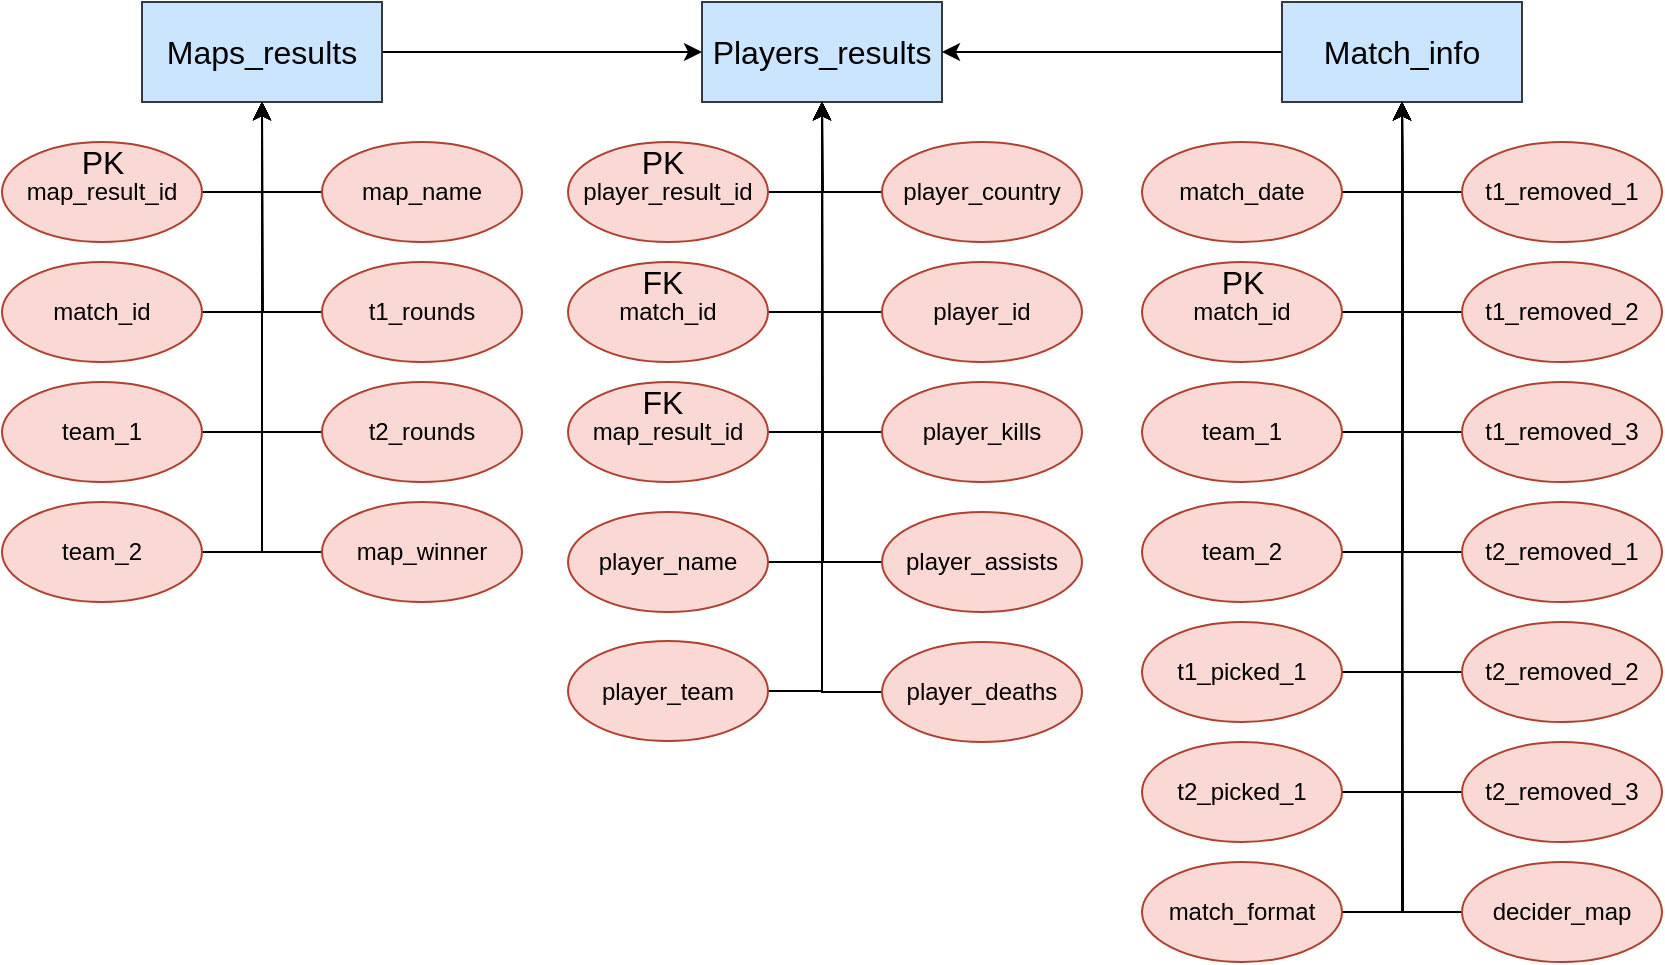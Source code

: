 <mxfile version="13.7.8" type="device"><diagram id="dcAf_rjpTT_FNK7BFL4l" name="Page-1"><mxGraphModel dx="938" dy="553" grid="1" gridSize="10" guides="1" tooltips="1" connect="1" arrows="1" fold="1" page="1" pageScale="1" pageWidth="827" pageHeight="1169" math="0" shadow="0"><root><mxCell id="0"/><mxCell id="1" parent="0"/><mxCell id="qVkLbbMe_IULpPskdd5E-1" value="&lt;font style=&quot;font-size: 16px&quot;&gt;Players_results&lt;/font&gt;" style="rounded=0;whiteSpace=wrap;html=1;fillColor=#cce5ff;strokeColor=#36393d;" vertex="1" parent="1"><mxGeometry x="430" y="280" width="120" height="50" as="geometry"/></mxCell><mxCell id="qVkLbbMe_IULpPskdd5E-15" style="edgeStyle=orthogonalEdgeStyle;rounded=0;orthogonalLoop=1;jettySize=auto;html=1;exitX=1;exitY=0.5;exitDx=0;exitDy=0;" edge="1" parent="1" source="qVkLbbMe_IULpPskdd5E-2"><mxGeometry relative="1" as="geometry"><mxPoint x="490" y="330" as="targetPoint"/></mxGeometry></mxCell><mxCell id="qVkLbbMe_IULpPskdd5E-2" value="player_result_id" style="ellipse;whiteSpace=wrap;html=1;fillColor=#fad9d5;strokeColor=#ae4132;" vertex="1" parent="1"><mxGeometry x="363" y="350" width="100" height="50" as="geometry"/></mxCell><mxCell id="qVkLbbMe_IULpPskdd5E-16" style="edgeStyle=orthogonalEdgeStyle;rounded=0;orthogonalLoop=1;jettySize=auto;html=1;exitX=1;exitY=0.5;exitDx=0;exitDy=0;entryX=0.5;entryY=1;entryDx=0;entryDy=0;" edge="1" parent="1" source="qVkLbbMe_IULpPskdd5E-3" target="qVkLbbMe_IULpPskdd5E-1"><mxGeometry relative="1" as="geometry"/></mxCell><mxCell id="qVkLbbMe_IULpPskdd5E-3" value="match_id" style="ellipse;whiteSpace=wrap;html=1;fillColor=#fad9d5;strokeColor=#ae4132;" vertex="1" parent="1"><mxGeometry x="363" y="410" width="100" height="50" as="geometry"/></mxCell><mxCell id="qVkLbbMe_IULpPskdd5E-17" style="edgeStyle=orthogonalEdgeStyle;rounded=0;orthogonalLoop=1;jettySize=auto;html=1;exitX=1;exitY=0.5;exitDx=0;exitDy=0;" edge="1" parent="1" source="qVkLbbMe_IULpPskdd5E-4"><mxGeometry relative="1" as="geometry"><mxPoint x="490" y="330" as="targetPoint"/></mxGeometry></mxCell><mxCell id="qVkLbbMe_IULpPskdd5E-4" value="player_name" style="ellipse;whiteSpace=wrap;html=1;fillColor=#fad9d5;strokeColor=#ae4132;" vertex="1" parent="1"><mxGeometry x="363" y="535" width="100" height="50" as="geometry"/></mxCell><mxCell id="qVkLbbMe_IULpPskdd5E-18" style="edgeStyle=orthogonalEdgeStyle;rounded=0;orthogonalLoop=1;jettySize=auto;html=1;exitX=1;exitY=0.5;exitDx=0;exitDy=0;entryX=0.5;entryY=1;entryDx=0;entryDy=0;" edge="1" parent="1" source="qVkLbbMe_IULpPskdd5E-5" target="qVkLbbMe_IULpPskdd5E-1"><mxGeometry relative="1" as="geometry"/></mxCell><mxCell id="qVkLbbMe_IULpPskdd5E-5" value="player_team" style="ellipse;whiteSpace=wrap;html=1;fillColor=#fad9d5;strokeColor=#ae4132;" vertex="1" parent="1"><mxGeometry x="363" y="599.5" width="100" height="50" as="geometry"/></mxCell><mxCell id="qVkLbbMe_IULpPskdd5E-13" style="edgeStyle=orthogonalEdgeStyle;rounded=0;orthogonalLoop=1;jettySize=auto;html=1;exitX=0;exitY=0.5;exitDx=0;exitDy=0;entryX=0.5;entryY=1;entryDx=0;entryDy=0;" edge="1" parent="1" source="qVkLbbMe_IULpPskdd5E-6" target="qVkLbbMe_IULpPskdd5E-1"><mxGeometry relative="1" as="geometry"/></mxCell><mxCell id="qVkLbbMe_IULpPskdd5E-6" value="player_country" style="ellipse;whiteSpace=wrap;html=1;fillColor=#fad9d5;strokeColor=#ae4132;" vertex="1" parent="1"><mxGeometry x="520" y="350" width="100" height="50" as="geometry"/></mxCell><mxCell id="qVkLbbMe_IULpPskdd5E-12" style="edgeStyle=orthogonalEdgeStyle;rounded=0;orthogonalLoop=1;jettySize=auto;html=1;exitX=0;exitY=0.5;exitDx=0;exitDy=0;entryX=0.5;entryY=1;entryDx=0;entryDy=0;" edge="1" parent="1" source="qVkLbbMe_IULpPskdd5E-7" target="qVkLbbMe_IULpPskdd5E-1"><mxGeometry relative="1" as="geometry"/></mxCell><mxCell id="qVkLbbMe_IULpPskdd5E-7" value="player_id" style="ellipse;whiteSpace=wrap;html=1;fillColor=#fad9d5;strokeColor=#ae4132;" vertex="1" parent="1"><mxGeometry x="520" y="410" width="100" height="50" as="geometry"/></mxCell><mxCell id="qVkLbbMe_IULpPskdd5E-14" style="edgeStyle=orthogonalEdgeStyle;rounded=0;orthogonalLoop=1;jettySize=auto;html=1;exitX=0;exitY=0.5;exitDx=0;exitDy=0;entryX=0.5;entryY=1;entryDx=0;entryDy=0;" edge="1" parent="1" source="qVkLbbMe_IULpPskdd5E-8" target="qVkLbbMe_IULpPskdd5E-1"><mxGeometry relative="1" as="geometry"/></mxCell><mxCell id="qVkLbbMe_IULpPskdd5E-8" value="player_kills" style="ellipse;whiteSpace=wrap;html=1;fillColor=#fad9d5;strokeColor=#ae4132;" vertex="1" parent="1"><mxGeometry x="520" y="470" width="100" height="50" as="geometry"/></mxCell><mxCell id="qVkLbbMe_IULpPskdd5E-19" style="edgeStyle=orthogonalEdgeStyle;rounded=0;orthogonalLoop=1;jettySize=auto;html=1;exitX=0;exitY=0.5;exitDx=0;exitDy=0;" edge="1" parent="1" source="qVkLbbMe_IULpPskdd5E-9"><mxGeometry relative="1" as="geometry"><mxPoint x="490" y="330" as="targetPoint"/></mxGeometry></mxCell><mxCell id="qVkLbbMe_IULpPskdd5E-9" value="player_assists" style="ellipse;whiteSpace=wrap;html=1;fillColor=#fad9d5;strokeColor=#ae4132;" vertex="1" parent="1"><mxGeometry x="520" y="535" width="100" height="50" as="geometry"/></mxCell><mxCell id="qVkLbbMe_IULpPskdd5E-20" style="edgeStyle=orthogonalEdgeStyle;rounded=0;orthogonalLoop=1;jettySize=auto;html=1;exitX=0;exitY=0.5;exitDx=0;exitDy=0;entryX=0.5;entryY=1;entryDx=0;entryDy=0;" edge="1" parent="1" source="qVkLbbMe_IULpPskdd5E-10" target="qVkLbbMe_IULpPskdd5E-1"><mxGeometry relative="1" as="geometry"/></mxCell><mxCell id="qVkLbbMe_IULpPskdd5E-10" value="player_deaths" style="ellipse;whiteSpace=wrap;html=1;fillColor=#fad9d5;strokeColor=#ae4132;" vertex="1" parent="1"><mxGeometry x="520" y="600" width="100" height="50" as="geometry"/></mxCell><mxCell id="qVkLbbMe_IULpPskdd5E-98" style="edgeStyle=orthogonalEdgeStyle;rounded=0;orthogonalLoop=1;jettySize=auto;html=1;exitX=1;exitY=0.5;exitDx=0;exitDy=0;entryX=0;entryY=0.5;entryDx=0;entryDy=0;fontSize=16;" edge="1" parent="1" source="qVkLbbMe_IULpPskdd5E-21" target="qVkLbbMe_IULpPskdd5E-1"><mxGeometry relative="1" as="geometry"/></mxCell><mxCell id="qVkLbbMe_IULpPskdd5E-21" value="&lt;font style=&quot;font-size: 16px&quot;&gt;Maps_results&lt;/font&gt;" style="rounded=0;whiteSpace=wrap;html=1;fillColor=#cce5ff;strokeColor=#36393d;" vertex="1" parent="1"><mxGeometry x="150" y="280" width="120" height="50" as="geometry"/></mxCell><mxCell id="qVkLbbMe_IULpPskdd5E-31" style="edgeStyle=orthogonalEdgeStyle;rounded=0;orthogonalLoop=1;jettySize=auto;html=1;exitX=1;exitY=0.5;exitDx=0;exitDy=0;entryX=0.5;entryY=1;entryDx=0;entryDy=0;" edge="1" parent="1" source="qVkLbbMe_IULpPskdd5E-22" target="qVkLbbMe_IULpPskdd5E-21"><mxGeometry relative="1" as="geometry"/></mxCell><mxCell id="qVkLbbMe_IULpPskdd5E-22" value="map_result_id" style="ellipse;whiteSpace=wrap;html=1;fillColor=#fad9d5;strokeColor=#ae4132;" vertex="1" parent="1"><mxGeometry x="80" y="350" width="100" height="50" as="geometry"/></mxCell><mxCell id="qVkLbbMe_IULpPskdd5E-32" style="edgeStyle=orthogonalEdgeStyle;rounded=0;orthogonalLoop=1;jettySize=auto;html=1;exitX=1;exitY=0.5;exitDx=0;exitDy=0;entryX=0.5;entryY=1;entryDx=0;entryDy=0;" edge="1" parent="1" source="qVkLbbMe_IULpPskdd5E-23" target="qVkLbbMe_IULpPskdd5E-21"><mxGeometry relative="1" as="geometry"/></mxCell><mxCell id="qVkLbbMe_IULpPskdd5E-23" value="match_id" style="ellipse;whiteSpace=wrap;html=1;fillColor=#fad9d5;strokeColor=#ae4132;" vertex="1" parent="1"><mxGeometry x="80" y="410" width="100" height="50" as="geometry"/></mxCell><mxCell id="qVkLbbMe_IULpPskdd5E-34" style="edgeStyle=orthogonalEdgeStyle;rounded=0;orthogonalLoop=1;jettySize=auto;html=1;exitX=1;exitY=0.5;exitDx=0;exitDy=0;entryX=0.5;entryY=1;entryDx=0;entryDy=0;" edge="1" parent="1" source="qVkLbbMe_IULpPskdd5E-24" target="qVkLbbMe_IULpPskdd5E-21"><mxGeometry relative="1" as="geometry"/></mxCell><mxCell id="qVkLbbMe_IULpPskdd5E-24" value="team_1" style="ellipse;whiteSpace=wrap;html=1;fillColor=#fad9d5;strokeColor=#ae4132;" vertex="1" parent="1"><mxGeometry x="80" y="470" width="100" height="50" as="geometry"/></mxCell><mxCell id="qVkLbbMe_IULpPskdd5E-36" style="edgeStyle=orthogonalEdgeStyle;rounded=0;orthogonalLoop=1;jettySize=auto;html=1;exitX=1;exitY=0.5;exitDx=0;exitDy=0;entryX=0.5;entryY=1;entryDx=0;entryDy=0;" edge="1" parent="1" source="qVkLbbMe_IULpPskdd5E-25" target="qVkLbbMe_IULpPskdd5E-21"><mxGeometry relative="1" as="geometry"/></mxCell><mxCell id="qVkLbbMe_IULpPskdd5E-25" value="team_2" style="ellipse;whiteSpace=wrap;html=1;fillColor=#fad9d5;strokeColor=#ae4132;" vertex="1" parent="1"><mxGeometry x="80" y="530" width="100" height="50" as="geometry"/></mxCell><mxCell id="qVkLbbMe_IULpPskdd5E-30" style="edgeStyle=orthogonalEdgeStyle;rounded=0;orthogonalLoop=1;jettySize=auto;html=1;exitX=0;exitY=0.5;exitDx=0;exitDy=0;entryX=0.5;entryY=1;entryDx=0;entryDy=0;" edge="1" parent="1" source="qVkLbbMe_IULpPskdd5E-26" target="qVkLbbMe_IULpPskdd5E-21"><mxGeometry relative="1" as="geometry"/></mxCell><mxCell id="qVkLbbMe_IULpPskdd5E-26" value="map_name" style="ellipse;whiteSpace=wrap;html=1;fillColor=#fad9d5;strokeColor=#ae4132;" vertex="1" parent="1"><mxGeometry x="240" y="350" width="100" height="50" as="geometry"/></mxCell><mxCell id="qVkLbbMe_IULpPskdd5E-33" style="edgeStyle=orthogonalEdgeStyle;rounded=0;orthogonalLoop=1;jettySize=auto;html=1;exitX=0;exitY=0.5;exitDx=0;exitDy=0;" edge="1" parent="1" source="qVkLbbMe_IULpPskdd5E-27"><mxGeometry relative="1" as="geometry"><mxPoint x="210" y="330" as="targetPoint"/></mxGeometry></mxCell><mxCell id="qVkLbbMe_IULpPskdd5E-27" value="t1_rounds" style="ellipse;whiteSpace=wrap;html=1;fillColor=#fad9d5;strokeColor=#ae4132;" vertex="1" parent="1"><mxGeometry x="240" y="410" width="100" height="50" as="geometry"/></mxCell><mxCell id="qVkLbbMe_IULpPskdd5E-35" style="edgeStyle=orthogonalEdgeStyle;rounded=0;orthogonalLoop=1;jettySize=auto;html=1;exitX=0;exitY=0.5;exitDx=0;exitDy=0;entryX=0.5;entryY=1;entryDx=0;entryDy=0;" edge="1" parent="1" source="qVkLbbMe_IULpPskdd5E-28" target="qVkLbbMe_IULpPskdd5E-21"><mxGeometry relative="1" as="geometry"/></mxCell><mxCell id="qVkLbbMe_IULpPskdd5E-28" value="t2_rounds" style="ellipse;whiteSpace=wrap;html=1;fillColor=#fad9d5;strokeColor=#ae4132;" vertex="1" parent="1"><mxGeometry x="240" y="470" width="100" height="50" as="geometry"/></mxCell><mxCell id="qVkLbbMe_IULpPskdd5E-37" style="edgeStyle=orthogonalEdgeStyle;rounded=0;orthogonalLoop=1;jettySize=auto;html=1;exitX=0;exitY=0.5;exitDx=0;exitDy=0;entryX=0.5;entryY=1;entryDx=0;entryDy=0;" edge="1" parent="1" source="qVkLbbMe_IULpPskdd5E-29" target="qVkLbbMe_IULpPskdd5E-21"><mxGeometry relative="1" as="geometry"/></mxCell><mxCell id="qVkLbbMe_IULpPskdd5E-29" value="map_winner" style="ellipse;whiteSpace=wrap;html=1;fillColor=#fad9d5;strokeColor=#ae4132;" vertex="1" parent="1"><mxGeometry x="240" y="530" width="100" height="50" as="geometry"/></mxCell><mxCell id="qVkLbbMe_IULpPskdd5E-99" style="edgeStyle=orthogonalEdgeStyle;rounded=0;orthogonalLoop=1;jettySize=auto;html=1;exitX=0;exitY=0.5;exitDx=0;exitDy=0;entryX=1;entryY=0.5;entryDx=0;entryDy=0;fontSize=16;" edge="1" parent="1" source="qVkLbbMe_IULpPskdd5E-38" target="qVkLbbMe_IULpPskdd5E-1"><mxGeometry relative="1" as="geometry"/></mxCell><mxCell id="qVkLbbMe_IULpPskdd5E-38" value="&lt;font style=&quot;font-size: 16px&quot;&gt;Match_info&lt;/font&gt;" style="rounded=0;whiteSpace=wrap;html=1;fillColor=#cce5ff;strokeColor=#36393d;" vertex="1" parent="1"><mxGeometry x="720" y="280" width="120" height="50" as="geometry"/></mxCell><mxCell id="qVkLbbMe_IULpPskdd5E-64" style="edgeStyle=orthogonalEdgeStyle;rounded=0;orthogonalLoop=1;jettySize=auto;html=1;exitX=1;exitY=0.5;exitDx=0;exitDy=0;entryX=0.5;entryY=1;entryDx=0;entryDy=0;" edge="1" parent="1" source="qVkLbbMe_IULpPskdd5E-39" target="qVkLbbMe_IULpPskdd5E-38"><mxGeometry relative="1" as="geometry"/></mxCell><mxCell id="qVkLbbMe_IULpPskdd5E-39" value="match_date" style="ellipse;whiteSpace=wrap;html=1;fillColor=#fad9d5;strokeColor=#ae4132;" vertex="1" parent="1"><mxGeometry x="650" y="350" width="100" height="50" as="geometry"/></mxCell><mxCell id="qVkLbbMe_IULpPskdd5E-63" style="edgeStyle=orthogonalEdgeStyle;rounded=0;orthogonalLoop=1;jettySize=auto;html=1;exitX=1;exitY=0.5;exitDx=0;exitDy=0;entryX=0.5;entryY=1;entryDx=0;entryDy=0;" edge="1" parent="1" source="qVkLbbMe_IULpPskdd5E-40" target="qVkLbbMe_IULpPskdd5E-38"><mxGeometry relative="1" as="geometry"/></mxCell><mxCell id="qVkLbbMe_IULpPskdd5E-40" value="match_id" style="ellipse;whiteSpace=wrap;html=1;fillColor=#fad9d5;strokeColor=#ae4132;" vertex="1" parent="1"><mxGeometry x="650" y="410" width="100" height="50" as="geometry"/></mxCell><mxCell id="qVkLbbMe_IULpPskdd5E-62" style="edgeStyle=orthogonalEdgeStyle;rounded=0;orthogonalLoop=1;jettySize=auto;html=1;exitX=1;exitY=0.5;exitDx=0;exitDy=0;" edge="1" parent="1" source="qVkLbbMe_IULpPskdd5E-41"><mxGeometry relative="1" as="geometry"><mxPoint x="780" y="330" as="targetPoint"/></mxGeometry></mxCell><mxCell id="qVkLbbMe_IULpPskdd5E-41" value="team_1" style="ellipse;whiteSpace=wrap;html=1;fillColor=#fad9d5;strokeColor=#ae4132;" vertex="1" parent="1"><mxGeometry x="650" y="470" width="100" height="50" as="geometry"/></mxCell><mxCell id="qVkLbbMe_IULpPskdd5E-61" style="edgeStyle=orthogonalEdgeStyle;rounded=0;orthogonalLoop=1;jettySize=auto;html=1;exitX=1;exitY=0.5;exitDx=0;exitDy=0;entryX=0.5;entryY=1;entryDx=0;entryDy=0;" edge="1" parent="1" source="qVkLbbMe_IULpPskdd5E-42" target="qVkLbbMe_IULpPskdd5E-38"><mxGeometry relative="1" as="geometry"/></mxCell><mxCell id="qVkLbbMe_IULpPskdd5E-42" value="team_2" style="ellipse;whiteSpace=wrap;html=1;fillColor=#fad9d5;strokeColor=#ae4132;" vertex="1" parent="1"><mxGeometry x="650" y="530" width="100" height="50" as="geometry"/></mxCell><mxCell id="qVkLbbMe_IULpPskdd5E-57" style="edgeStyle=orthogonalEdgeStyle;rounded=0;orthogonalLoop=1;jettySize=auto;html=1;exitX=0;exitY=0.5;exitDx=0;exitDy=0;" edge="1" parent="1" source="qVkLbbMe_IULpPskdd5E-43"><mxGeometry relative="1" as="geometry"><mxPoint x="780" y="330" as="targetPoint"/></mxGeometry></mxCell><mxCell id="qVkLbbMe_IULpPskdd5E-43" value="t1_removed_1" style="ellipse;whiteSpace=wrap;html=1;fillColor=#fad9d5;strokeColor=#ae4132;" vertex="1" parent="1"><mxGeometry x="810" y="350" width="100" height="50" as="geometry"/></mxCell><mxCell id="qVkLbbMe_IULpPskdd5E-56" style="edgeStyle=orthogonalEdgeStyle;rounded=0;orthogonalLoop=1;jettySize=auto;html=1;exitX=0;exitY=0.5;exitDx=0;exitDy=0;" edge="1" parent="1" source="qVkLbbMe_IULpPskdd5E-44"><mxGeometry relative="1" as="geometry"><mxPoint x="780" y="330" as="targetPoint"/></mxGeometry></mxCell><mxCell id="qVkLbbMe_IULpPskdd5E-44" value="t1_removed_2" style="ellipse;whiteSpace=wrap;html=1;fillColor=#fad9d5;strokeColor=#ae4132;" vertex="1" parent="1"><mxGeometry x="810" y="410" width="100" height="50" as="geometry"/></mxCell><mxCell id="qVkLbbMe_IULpPskdd5E-55" style="edgeStyle=orthogonalEdgeStyle;rounded=0;orthogonalLoop=1;jettySize=auto;html=1;exitX=0;exitY=0.5;exitDx=0;exitDy=0;" edge="1" parent="1" source="qVkLbbMe_IULpPskdd5E-45"><mxGeometry relative="1" as="geometry"><mxPoint x="780" y="330" as="targetPoint"/></mxGeometry></mxCell><mxCell id="qVkLbbMe_IULpPskdd5E-45" value="t1_removed_3" style="ellipse;whiteSpace=wrap;html=1;fillColor=#fad9d5;strokeColor=#ae4132;" vertex="1" parent="1"><mxGeometry x="810" y="470" width="100" height="50" as="geometry"/></mxCell><mxCell id="qVkLbbMe_IULpPskdd5E-54" style="edgeStyle=orthogonalEdgeStyle;rounded=0;orthogonalLoop=1;jettySize=auto;html=1;exitX=0;exitY=0.5;exitDx=0;exitDy=0;" edge="1" parent="1" source="qVkLbbMe_IULpPskdd5E-46"><mxGeometry relative="1" as="geometry"><mxPoint x="780" y="330" as="targetPoint"/></mxGeometry></mxCell><mxCell id="qVkLbbMe_IULpPskdd5E-46" value="t2_removed_1" style="ellipse;whiteSpace=wrap;html=1;fillColor=#fad9d5;strokeColor=#ae4132;" vertex="1" parent="1"><mxGeometry x="810" y="530" width="100" height="50" as="geometry"/></mxCell><mxCell id="qVkLbbMe_IULpPskdd5E-53" style="edgeStyle=orthogonalEdgeStyle;rounded=0;orthogonalLoop=1;jettySize=auto;html=1;exitX=0;exitY=0.5;exitDx=0;exitDy=0;entryX=0.5;entryY=1;entryDx=0;entryDy=0;" edge="1" parent="1" source="qVkLbbMe_IULpPskdd5E-47" target="qVkLbbMe_IULpPskdd5E-38"><mxGeometry relative="1" as="geometry"/></mxCell><mxCell id="qVkLbbMe_IULpPskdd5E-47" value="t2_removed_2" style="ellipse;whiteSpace=wrap;html=1;fillColor=#fad9d5;strokeColor=#ae4132;" vertex="1" parent="1"><mxGeometry x="810" y="590" width="100" height="50" as="geometry"/></mxCell><mxCell id="qVkLbbMe_IULpPskdd5E-52" style="edgeStyle=orthogonalEdgeStyle;rounded=0;orthogonalLoop=1;jettySize=auto;html=1;exitX=0;exitY=0.5;exitDx=0;exitDy=0;entryX=0.5;entryY=1;entryDx=0;entryDy=0;" edge="1" parent="1" source="qVkLbbMe_IULpPskdd5E-48" target="qVkLbbMe_IULpPskdd5E-38"><mxGeometry relative="1" as="geometry"/></mxCell><mxCell id="qVkLbbMe_IULpPskdd5E-48" value="t2_removed_3" style="ellipse;whiteSpace=wrap;html=1;fillColor=#fad9d5;strokeColor=#ae4132;" vertex="1" parent="1"><mxGeometry x="810" y="650" width="100" height="50" as="geometry"/></mxCell><mxCell id="qVkLbbMe_IULpPskdd5E-60" style="edgeStyle=orthogonalEdgeStyle;rounded=0;orthogonalLoop=1;jettySize=auto;html=1;exitX=1;exitY=0.5;exitDx=0;exitDy=0;entryX=0.5;entryY=1;entryDx=0;entryDy=0;" edge="1" parent="1" source="qVkLbbMe_IULpPskdd5E-49" target="qVkLbbMe_IULpPskdd5E-38"><mxGeometry relative="1" as="geometry"/></mxCell><mxCell id="qVkLbbMe_IULpPskdd5E-49" value="t1_picked_1" style="ellipse;whiteSpace=wrap;html=1;fillColor=#fad9d5;strokeColor=#ae4132;" vertex="1" parent="1"><mxGeometry x="650" y="590" width="100" height="50" as="geometry"/></mxCell><mxCell id="qVkLbbMe_IULpPskdd5E-59" style="edgeStyle=orthogonalEdgeStyle;rounded=0;orthogonalLoop=1;jettySize=auto;html=1;exitX=1;exitY=0.5;exitDx=0;exitDy=0;entryX=0.5;entryY=1;entryDx=0;entryDy=0;" edge="1" parent="1" source="qVkLbbMe_IULpPskdd5E-50" target="qVkLbbMe_IULpPskdd5E-38"><mxGeometry relative="1" as="geometry"/></mxCell><mxCell id="qVkLbbMe_IULpPskdd5E-50" value="t2_picked_1" style="ellipse;whiteSpace=wrap;html=1;fillColor=#fad9d5;strokeColor=#ae4132;" vertex="1" parent="1"><mxGeometry x="650" y="650" width="100" height="50" as="geometry"/></mxCell><mxCell id="qVkLbbMe_IULpPskdd5E-58" style="edgeStyle=orthogonalEdgeStyle;rounded=0;orthogonalLoop=1;jettySize=auto;html=1;exitX=0;exitY=0.5;exitDx=0;exitDy=0;" edge="1" parent="1" source="qVkLbbMe_IULpPskdd5E-51"><mxGeometry relative="1" as="geometry"><mxPoint x="780" y="330" as="targetPoint"/></mxGeometry></mxCell><mxCell id="qVkLbbMe_IULpPskdd5E-51" value="decider_map" style="ellipse;whiteSpace=wrap;html=1;fillColor=#fad9d5;strokeColor=#ae4132;" vertex="1" parent="1"><mxGeometry x="810" y="710" width="100" height="50" as="geometry"/></mxCell><mxCell id="qVkLbbMe_IULpPskdd5E-66" style="edgeStyle=orthogonalEdgeStyle;rounded=0;orthogonalLoop=1;jettySize=auto;html=1;exitX=1;exitY=0.5;exitDx=0;exitDy=0;entryX=0.5;entryY=1;entryDx=0;entryDy=0;" edge="1" parent="1" source="qVkLbbMe_IULpPskdd5E-65" target="qVkLbbMe_IULpPskdd5E-38"><mxGeometry relative="1" as="geometry"/></mxCell><mxCell id="qVkLbbMe_IULpPskdd5E-65" value="match_format" style="ellipse;whiteSpace=wrap;html=1;fillColor=#fad9d5;strokeColor=#ae4132;" vertex="1" parent="1"><mxGeometry x="650" y="710" width="100" height="50" as="geometry"/></mxCell><mxCell id="qVkLbbMe_IULpPskdd5E-90" value="PK" style="text;html=1;align=center;verticalAlign=middle;resizable=0;points=[];autosize=1;strokeWidth=2;fontSize=16;" vertex="1" parent="1"><mxGeometry x="680" y="410" width="40" height="20" as="geometry"/></mxCell><mxCell id="qVkLbbMe_IULpPskdd5E-91" value="PK" style="text;html=1;align=center;verticalAlign=middle;resizable=0;points=[];autosize=1;strokeWidth=2;fontSize=16;" vertex="1" parent="1"><mxGeometry x="390" y="350" width="40" height="20" as="geometry"/></mxCell><mxCell id="qVkLbbMe_IULpPskdd5E-92" value="PK" style="text;html=1;align=center;verticalAlign=middle;resizable=0;points=[];autosize=1;strokeWidth=2;fontSize=16;" vertex="1" parent="1"><mxGeometry x="110" y="350" width="40" height="20" as="geometry"/></mxCell><mxCell id="qVkLbbMe_IULpPskdd5E-94" value="FK" style="text;html=1;align=center;verticalAlign=middle;resizable=0;points=[];autosize=1;strokeWidth=2;fontSize=16;" vertex="1" parent="1"><mxGeometry x="390" y="410" width="40" height="20" as="geometry"/></mxCell><mxCell id="qVkLbbMe_IULpPskdd5E-96" style="edgeStyle=orthogonalEdgeStyle;rounded=0;orthogonalLoop=1;jettySize=auto;html=1;exitX=1;exitY=0.5;exitDx=0;exitDy=0;entryX=0.5;entryY=1;entryDx=0;entryDy=0;fontSize=16;" edge="1" parent="1" source="qVkLbbMe_IULpPskdd5E-95" target="qVkLbbMe_IULpPskdd5E-1"><mxGeometry relative="1" as="geometry"/></mxCell><mxCell id="qVkLbbMe_IULpPskdd5E-95" value="map_result_id" style="ellipse;whiteSpace=wrap;html=1;fillColor=#fad9d5;strokeColor=#ae4132;" vertex="1" parent="1"><mxGeometry x="363" y="470" width="100" height="50" as="geometry"/></mxCell><mxCell id="qVkLbbMe_IULpPskdd5E-97" value="FK" style="text;html=1;align=center;verticalAlign=middle;resizable=0;points=[];autosize=1;strokeWidth=2;fontSize=16;" vertex="1" parent="1"><mxGeometry x="390" y="470" width="40" height="20" as="geometry"/></mxCell></root></mxGraphModel></diagram></mxfile>